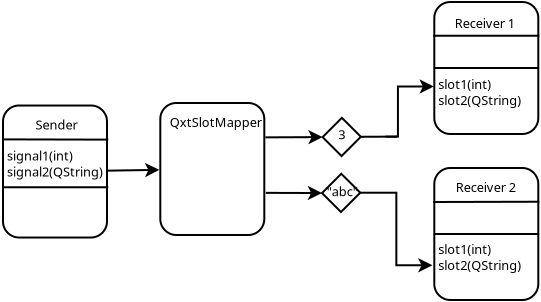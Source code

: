 <?xml version="1.0" encoding="UTF-8"?>
<dia:diagram xmlns:dia="http://www.lysator.liu.se/~alla/dia/">
  <dia:layer name="Background" visible="true">
    <dia:object type="Standard - Box" version="0" id="O0">
      <dia:attribute name="obj_pos">
        <dia:point val="10.25,19"/>
      </dia:attribute>
      <dia:attribute name="obj_bb">
        <dia:rectangle val="10.2,18.95;15.5,25.65"/>
      </dia:attribute>
      <dia:attribute name="elem_corner">
        <dia:point val="10.25,19"/>
      </dia:attribute>
      <dia:attribute name="elem_width">
        <dia:real val="5.2"/>
      </dia:attribute>
      <dia:attribute name="elem_height">
        <dia:real val="6.6"/>
      </dia:attribute>
      <dia:attribute name="show_background">
        <dia:boolean val="true"/>
      </dia:attribute>
      <dia:attribute name="corner_radius">
        <dia:real val="0.8"/>
      </dia:attribute>
    </dia:object>
    <dia:object type="Standard - Text" version="1" id="O1">
      <dia:attribute name="obj_pos">
        <dia:point val="11.875,20.2"/>
      </dia:attribute>
      <dia:attribute name="obj_bb">
        <dia:rectangle val="11.875,19.657;13.945,20.598"/>
      </dia:attribute>
      <dia:attribute name="text">
        <dia:composite type="text">
          <dia:attribute name="string">
            <dia:string>#Sender#</dia:string>
          </dia:attribute>
          <dia:attribute name="font">
            <dia:font family="sans" style="0" name="Helvetica"/>
          </dia:attribute>
          <dia:attribute name="height">
            <dia:real val="0.8"/>
          </dia:attribute>
          <dia:attribute name="pos">
            <dia:point val="11.875,20.2"/>
          </dia:attribute>
          <dia:attribute name="color">
            <dia:color val="#000000"/>
          </dia:attribute>
          <dia:attribute name="alignment">
            <dia:enum val="0"/>
          </dia:attribute>
        </dia:composite>
      </dia:attribute>
      <dia:attribute name="valign">
        <dia:enum val="3"/>
      </dia:attribute>
    </dia:object>
    <dia:object type="Standard - Line" version="0" id="O2">
      <dia:attribute name="obj_pos">
        <dia:point val="10.2,20.694"/>
      </dia:attribute>
      <dia:attribute name="obj_bb">
        <dia:rectangle val="10.149,20.644;15.562,20.756"/>
      </dia:attribute>
      <dia:attribute name="conn_endpoints">
        <dia:point val="10.2,20.694"/>
        <dia:point val="15.512,20.706"/>
      </dia:attribute>
      <dia:attribute name="numcp">
        <dia:int val="1"/>
      </dia:attribute>
    </dia:object>
    <dia:object type="Standard - Text" version="1" id="O3">
      <dia:attribute name="obj_pos">
        <dia:point val="10.45,21.75"/>
      </dia:attribute>
      <dia:attribute name="obj_bb">
        <dia:rectangle val="10.45,21.207;15.203,22.948"/>
      </dia:attribute>
      <dia:attribute name="text">
        <dia:composite type="text">
          <dia:attribute name="string">
            <dia:string>#signal1(int)
signal2(QString)#</dia:string>
          </dia:attribute>
          <dia:attribute name="font">
            <dia:font family="sans" style="0" name="Helvetica"/>
          </dia:attribute>
          <dia:attribute name="height">
            <dia:real val="0.8"/>
          </dia:attribute>
          <dia:attribute name="pos">
            <dia:point val="10.45,21.75"/>
          </dia:attribute>
          <dia:attribute name="color">
            <dia:color val="#000000"/>
          </dia:attribute>
          <dia:attribute name="alignment">
            <dia:enum val="0"/>
          </dia:attribute>
        </dia:composite>
      </dia:attribute>
      <dia:attribute name="valign">
        <dia:enum val="3"/>
      </dia:attribute>
    </dia:object>
    <dia:object type="Standard - Box" version="0" id="O4">
      <dia:attribute name="obj_pos">
        <dia:point val="31.815,13.825"/>
      </dia:attribute>
      <dia:attribute name="obj_bb">
        <dia:rectangle val="31.765,13.775;37.065,20.475"/>
      </dia:attribute>
      <dia:attribute name="elem_corner">
        <dia:point val="31.815,13.825"/>
      </dia:attribute>
      <dia:attribute name="elem_width">
        <dia:real val="5.2"/>
      </dia:attribute>
      <dia:attribute name="elem_height">
        <dia:real val="6.6"/>
      </dia:attribute>
      <dia:attribute name="show_background">
        <dia:boolean val="true"/>
      </dia:attribute>
      <dia:attribute name="corner_radius">
        <dia:real val="0.8"/>
      </dia:attribute>
    </dia:object>
    <dia:object type="Standard - Text" version="1" id="O5">
      <dia:attribute name="obj_pos">
        <dia:point val="32.84,15.125"/>
      </dia:attribute>
      <dia:attribute name="obj_bb">
        <dia:rectangle val="32.84,14.582;35.923,15.523"/>
      </dia:attribute>
      <dia:attribute name="text">
        <dia:composite type="text">
          <dia:attribute name="string">
            <dia:string>#Receiver 1#</dia:string>
          </dia:attribute>
          <dia:attribute name="font">
            <dia:font family="sans" style="0" name="Helvetica"/>
          </dia:attribute>
          <dia:attribute name="height">
            <dia:real val="0.8"/>
          </dia:attribute>
          <dia:attribute name="pos">
            <dia:point val="32.84,15.125"/>
          </dia:attribute>
          <dia:attribute name="color">
            <dia:color val="#000000"/>
          </dia:attribute>
          <dia:attribute name="alignment">
            <dia:enum val="0"/>
          </dia:attribute>
        </dia:composite>
      </dia:attribute>
      <dia:attribute name="valign">
        <dia:enum val="3"/>
      </dia:attribute>
    </dia:object>
    <dia:object type="Standard - Line" version="0" id="O6">
      <dia:attribute name="obj_pos">
        <dia:point val="31.753,15.512"/>
      </dia:attribute>
      <dia:attribute name="obj_bb">
        <dia:rectangle val="31.703,15.463;37.116,15.562"/>
      </dia:attribute>
      <dia:attribute name="conn_endpoints">
        <dia:point val="31.753,15.512"/>
        <dia:point val="37.066,15.512"/>
      </dia:attribute>
      <dia:attribute name="numcp">
        <dia:int val="1"/>
      </dia:attribute>
    </dia:object>
    <dia:object type="Standard - Text" version="1" id="O7">
      <dia:attribute name="obj_pos">
        <dia:point val="32.015,18.175"/>
      </dia:attribute>
      <dia:attribute name="obj_bb">
        <dia:rectangle val="32.015,17.633;36.093,19.372"/>
      </dia:attribute>
      <dia:attribute name="text">
        <dia:composite type="text">
          <dia:attribute name="string">
            <dia:string>#slot1(int)
slot2(QString)#</dia:string>
          </dia:attribute>
          <dia:attribute name="font">
            <dia:font family="sans" style="0" name="Helvetica"/>
          </dia:attribute>
          <dia:attribute name="height">
            <dia:real val="0.8"/>
          </dia:attribute>
          <dia:attribute name="pos">
            <dia:point val="32.015,18.175"/>
          </dia:attribute>
          <dia:attribute name="color">
            <dia:color val="#000000"/>
          </dia:attribute>
          <dia:attribute name="alignment">
            <dia:enum val="0"/>
          </dia:attribute>
        </dia:composite>
      </dia:attribute>
      <dia:attribute name="valign">
        <dia:enum val="3"/>
      </dia:attribute>
    </dia:object>
    <dia:object type="Standard - Line" version="0" id="O8">
      <dia:attribute name="obj_pos">
        <dia:point val="10.2,23.087"/>
      </dia:attribute>
      <dia:attribute name="obj_bb">
        <dia:rectangle val="10.15,23.038;15.562,23.137"/>
      </dia:attribute>
      <dia:attribute name="conn_endpoints">
        <dia:point val="10.2,23.087"/>
        <dia:point val="15.512,23.087"/>
      </dia:attribute>
      <dia:attribute name="numcp">
        <dia:int val="1"/>
      </dia:attribute>
    </dia:object>
    <dia:object type="Standard - Line" version="0" id="O9">
      <dia:attribute name="obj_pos">
        <dia:point val="31.815,17.125"/>
      </dia:attribute>
      <dia:attribute name="obj_bb">
        <dia:rectangle val="31.765,17.075;37.065,17.175"/>
      </dia:attribute>
      <dia:attribute name="conn_endpoints">
        <dia:point val="31.815,17.125"/>
        <dia:point val="37.015,17.125"/>
      </dia:attribute>
      <dia:attribute name="numcp">
        <dia:int val="1"/>
      </dia:attribute>
      <dia:connections>
        <dia:connection handle="0" to="O4" connection="3"/>
        <dia:connection handle="1" to="O4" connection="4"/>
      </dia:connections>
    </dia:object>
    <dia:object type="Standard - Box" version="0" id="O10">
      <dia:attribute name="obj_pos">
        <dia:point val="31.815,22.125"/>
      </dia:attribute>
      <dia:attribute name="obj_bb">
        <dia:rectangle val="31.765,22.075;37.065,28.775"/>
      </dia:attribute>
      <dia:attribute name="elem_corner">
        <dia:point val="31.815,22.125"/>
      </dia:attribute>
      <dia:attribute name="elem_width">
        <dia:real val="5.2"/>
      </dia:attribute>
      <dia:attribute name="elem_height">
        <dia:real val="6.6"/>
      </dia:attribute>
      <dia:attribute name="show_background">
        <dia:boolean val="true"/>
      </dia:attribute>
      <dia:attribute name="corner_radius">
        <dia:real val="0.8"/>
      </dia:attribute>
    </dia:object>
    <dia:object type="Standard - Text" version="1" id="O11">
      <dia:attribute name="obj_pos">
        <dia:point val="32.89,23.325"/>
      </dia:attribute>
      <dia:attribute name="obj_bb">
        <dia:rectangle val="32.89,22.782;35.973,23.723"/>
      </dia:attribute>
      <dia:attribute name="text">
        <dia:composite type="text">
          <dia:attribute name="string">
            <dia:string>#Receiver 2#</dia:string>
          </dia:attribute>
          <dia:attribute name="font">
            <dia:font family="sans" style="0" name="Helvetica"/>
          </dia:attribute>
          <dia:attribute name="height">
            <dia:real val="0.8"/>
          </dia:attribute>
          <dia:attribute name="pos">
            <dia:point val="32.89,23.325"/>
          </dia:attribute>
          <dia:attribute name="color">
            <dia:color val="#000000"/>
          </dia:attribute>
          <dia:attribute name="alignment">
            <dia:enum val="0"/>
          </dia:attribute>
        </dia:composite>
      </dia:attribute>
      <dia:attribute name="valign">
        <dia:enum val="3"/>
      </dia:attribute>
    </dia:object>
    <dia:object type="Standard - Line" version="0" id="O12">
      <dia:attribute name="obj_pos">
        <dia:point val="31.753,23.825"/>
      </dia:attribute>
      <dia:attribute name="obj_bb">
        <dia:rectangle val="31.703,23.762;37.116,23.875"/>
      </dia:attribute>
      <dia:attribute name="conn_endpoints">
        <dia:point val="31.753,23.825"/>
        <dia:point val="37.066,23.812"/>
      </dia:attribute>
      <dia:attribute name="numcp">
        <dia:int val="1"/>
      </dia:attribute>
    </dia:object>
    <dia:object type="Standard - Text" version="1" id="O13">
      <dia:attribute name="obj_pos">
        <dia:point val="32.015,26.425"/>
      </dia:attribute>
      <dia:attribute name="obj_bb">
        <dia:rectangle val="32.015,25.883;36.093,27.622"/>
      </dia:attribute>
      <dia:attribute name="text">
        <dia:composite type="text">
          <dia:attribute name="string">
            <dia:string>#slot1(int)
slot2(QString)#</dia:string>
          </dia:attribute>
          <dia:attribute name="font">
            <dia:font family="sans" style="0" name="Helvetica"/>
          </dia:attribute>
          <dia:attribute name="height">
            <dia:real val="0.8"/>
          </dia:attribute>
          <dia:attribute name="pos">
            <dia:point val="32.015,26.425"/>
          </dia:attribute>
          <dia:attribute name="color">
            <dia:color val="#000000"/>
          </dia:attribute>
          <dia:attribute name="alignment">
            <dia:enum val="0"/>
          </dia:attribute>
        </dia:composite>
      </dia:attribute>
      <dia:attribute name="valign">
        <dia:enum val="3"/>
      </dia:attribute>
    </dia:object>
    <dia:object type="Standard - Line" version="0" id="O14">
      <dia:attribute name="obj_pos">
        <dia:point val="31.815,25.425"/>
      </dia:attribute>
      <dia:attribute name="obj_bb">
        <dia:rectangle val="31.765,25.375;37.065,25.475"/>
      </dia:attribute>
      <dia:attribute name="conn_endpoints">
        <dia:point val="31.815,25.425"/>
        <dia:point val="37.015,25.425"/>
      </dia:attribute>
      <dia:attribute name="numcp">
        <dia:int val="1"/>
      </dia:attribute>
      <dia:connections>
        <dia:connection handle="0" to="O10" connection="3"/>
        <dia:connection handle="1" to="O10" connection="4"/>
      </dia:connections>
    </dia:object>
    <dia:object type="Standard - Box" version="0" id="O15">
      <dia:attribute name="obj_pos">
        <dia:point val="18.115,18.875"/>
      </dia:attribute>
      <dia:attribute name="obj_bb">
        <dia:rectangle val="18.065,18.825;23.365,25.525"/>
      </dia:attribute>
      <dia:attribute name="elem_corner">
        <dia:point val="18.115,18.875"/>
      </dia:attribute>
      <dia:attribute name="elem_width">
        <dia:real val="5.2"/>
      </dia:attribute>
      <dia:attribute name="elem_height">
        <dia:real val="6.6"/>
      </dia:attribute>
      <dia:attribute name="show_background">
        <dia:boolean val="true"/>
      </dia:attribute>
      <dia:attribute name="corner_radius">
        <dia:real val="0.8"/>
      </dia:attribute>
    </dia:object>
    <dia:object type="Standard - Text" version="1" id="O16">
      <dia:attribute name="obj_pos">
        <dia:point val="18.59,20.075"/>
      </dia:attribute>
      <dia:attribute name="obj_bb">
        <dia:rectangle val="18.59,19.532;22.94,20.473"/>
      </dia:attribute>
      <dia:attribute name="text">
        <dia:composite type="text">
          <dia:attribute name="string">
            <dia:string>#QxtSlotMapper#</dia:string>
          </dia:attribute>
          <dia:attribute name="font">
            <dia:font family="sans" style="0" name="Helvetica"/>
          </dia:attribute>
          <dia:attribute name="height">
            <dia:real val="0.8"/>
          </dia:attribute>
          <dia:attribute name="pos">
            <dia:point val="18.59,20.075"/>
          </dia:attribute>
          <dia:attribute name="color">
            <dia:color val="#000000"/>
          </dia:attribute>
          <dia:attribute name="alignment">
            <dia:enum val="0"/>
          </dia:attribute>
        </dia:composite>
      </dia:attribute>
      <dia:attribute name="valign">
        <dia:enum val="3"/>
      </dia:attribute>
    </dia:object>
    <dia:object type="Standard - Line" version="0" id="O17">
      <dia:attribute name="obj_pos">
        <dia:point val="15.5,22.258"/>
      </dia:attribute>
      <dia:attribute name="obj_bb">
        <dia:rectangle val="15.45,21.716;18.123,22.718"/>
      </dia:attribute>
      <dia:attribute name="conn_endpoints">
        <dia:point val="15.5,22.258"/>
        <dia:point val="18.065,22.217"/>
      </dia:attribute>
      <dia:attribute name="numcp">
        <dia:int val="1"/>
      </dia:attribute>
      <dia:attribute name="end_arrow">
        <dia:enum val="22"/>
      </dia:attribute>
      <dia:attribute name="end_arrow_length">
        <dia:real val="0.5"/>
      </dia:attribute>
      <dia:attribute name="end_arrow_width">
        <dia:real val="0.5"/>
      </dia:attribute>
      <dia:connections>
        <dia:connection handle="0" to="O0" connection="8"/>
        <dia:connection handle="1" to="O15" connection="8"/>
      </dia:connections>
    </dia:object>
    <dia:object type="Standard - Polygon" version="0" id="O18">
      <dia:attribute name="obj_pos">
        <dia:point val="26.229,20.58"/>
      </dia:attribute>
      <dia:attribute name="obj_bb">
        <dia:rectangle val="26.159,19.545;28.212,21.598"/>
      </dia:attribute>
      <dia:attribute name="poly_points">
        <dia:point val="26.229,20.58"/>
        <dia:point val="27.193,19.616"/>
        <dia:point val="28.141,20.564"/>
        <dia:point val="27.177,21.528"/>
      </dia:attribute>
      <dia:attribute name="show_background">
        <dia:boolean val="true"/>
      </dia:attribute>
    </dia:object>
    <dia:object type="Standard - Text" version="1" id="O19">
      <dia:attribute name="obj_pos">
        <dia:point val="27.015,20.693"/>
      </dia:attribute>
      <dia:attribute name="obj_bb">
        <dia:rectangle val="27.015,20.15;27.384,21.09"/>
      </dia:attribute>
      <dia:attribute name="text">
        <dia:composite type="text">
          <dia:attribute name="string">
            <dia:string>#3#</dia:string>
          </dia:attribute>
          <dia:attribute name="font">
            <dia:font family="sans" style="0" name="Helvetica"/>
          </dia:attribute>
          <dia:attribute name="height">
            <dia:real val="0.8"/>
          </dia:attribute>
          <dia:attribute name="pos">
            <dia:point val="27.015,20.693"/>
          </dia:attribute>
          <dia:attribute name="color">
            <dia:color val="#000000"/>
          </dia:attribute>
          <dia:attribute name="alignment">
            <dia:enum val="0"/>
          </dia:attribute>
        </dia:composite>
      </dia:attribute>
      <dia:attribute name="valign">
        <dia:enum val="3"/>
      </dia:attribute>
    </dia:object>
    <dia:object type="Standard - Polygon" version="0" id="O20">
      <dia:attribute name="obj_pos">
        <dia:point val="26.2,23.377"/>
      </dia:attribute>
      <dia:attribute name="obj_bb">
        <dia:rectangle val="26.13,22.343;28.183,24.396"/>
      </dia:attribute>
      <dia:attribute name="poly_points">
        <dia:point val="26.2,23.377"/>
        <dia:point val="27.164,22.413"/>
        <dia:point val="28.112,23.361"/>
        <dia:point val="27.148,24.325"/>
      </dia:attribute>
      <dia:attribute name="show_background">
        <dia:boolean val="true"/>
      </dia:attribute>
    </dia:object>
    <dia:object type="Standard - Text" version="1" id="O21">
      <dia:attribute name="obj_pos">
        <dia:point val="26.435,23.54"/>
      </dia:attribute>
      <dia:attribute name="obj_bb">
        <dia:rectangle val="26.435,22.998;28.018,23.938"/>
      </dia:attribute>
      <dia:attribute name="text">
        <dia:composite type="text">
          <dia:attribute name="string">
            <dia:string>#"abc"#</dia:string>
          </dia:attribute>
          <dia:attribute name="font">
            <dia:font family="sans" style="0" name="Helvetica"/>
          </dia:attribute>
          <dia:attribute name="height">
            <dia:real val="0.8"/>
          </dia:attribute>
          <dia:attribute name="pos">
            <dia:point val="26.435,23.54"/>
          </dia:attribute>
          <dia:attribute name="color">
            <dia:color val="#000000"/>
          </dia:attribute>
          <dia:attribute name="alignment">
            <dia:enum val="0"/>
          </dia:attribute>
        </dia:composite>
      </dia:attribute>
      <dia:attribute name="valign">
        <dia:enum val="3"/>
      </dia:attribute>
    </dia:object>
    <dia:object type="Standard - Line" version="0" id="O22">
      <dia:attribute name="obj_pos">
        <dia:point val="23.368,20.593"/>
      </dia:attribute>
      <dia:attribute name="obj_bb">
        <dia:rectangle val="23.318,20.079;26.282,21.08"/>
      </dia:attribute>
      <dia:attribute name="conn_endpoints">
        <dia:point val="23.368,20.593"/>
        <dia:point val="26.229,20.58"/>
      </dia:attribute>
      <dia:attribute name="numcp">
        <dia:int val="1"/>
      </dia:attribute>
      <dia:attribute name="end_arrow">
        <dia:enum val="22"/>
      </dia:attribute>
      <dia:attribute name="end_arrow_length">
        <dia:real val="0.5"/>
      </dia:attribute>
      <dia:attribute name="end_arrow_width">
        <dia:real val="0.5"/>
      </dia:attribute>
      <dia:connections>
        <dia:connection handle="1" to="O18" connection="0"/>
      </dia:connections>
    </dia:object>
    <dia:object type="Standard - Line" version="0" id="O23">
      <dia:attribute name="obj_pos">
        <dia:point val="23.393,23.368"/>
      </dia:attribute>
      <dia:attribute name="obj_bb">
        <dia:rectangle val="23.343,22.877;26.252,23.877"/>
      </dia:attribute>
      <dia:attribute name="conn_endpoints">
        <dia:point val="23.393,23.368"/>
        <dia:point val="26.2,23.377"/>
      </dia:attribute>
      <dia:attribute name="numcp">
        <dia:int val="1"/>
      </dia:attribute>
      <dia:attribute name="end_arrow">
        <dia:enum val="22"/>
      </dia:attribute>
      <dia:attribute name="end_arrow_length">
        <dia:real val="0.5"/>
      </dia:attribute>
      <dia:attribute name="end_arrow_width">
        <dia:real val="0.5"/>
      </dia:attribute>
      <dia:connections>
        <dia:connection handle="1" to="O20" connection="0"/>
      </dia:connections>
    </dia:object>
    <dia:object type="Standard - ZigZagLine" version="1" id="O24">
      <dia:attribute name="obj_pos">
        <dia:point val="28.112,23.361"/>
      </dia:attribute>
      <dia:attribute name="obj_bb">
        <dia:rectangle val="28.062,23.311;31.772,27.488"/>
      </dia:attribute>
      <dia:attribute name="orth_points">
        <dia:point val="28.112,23.361"/>
        <dia:point val="29.917,23.361"/>
        <dia:point val="29.917,26.988"/>
        <dia:point val="31.722,26.988"/>
      </dia:attribute>
      <dia:attribute name="orth_orient">
        <dia:enum val="0"/>
        <dia:enum val="1"/>
        <dia:enum val="0"/>
      </dia:attribute>
      <dia:attribute name="autorouting">
        <dia:boolean val="true"/>
      </dia:attribute>
      <dia:attribute name="end_arrow">
        <dia:enum val="22"/>
      </dia:attribute>
      <dia:attribute name="end_arrow_length">
        <dia:real val="0.5"/>
      </dia:attribute>
      <dia:attribute name="end_arrow_width">
        <dia:real val="0.5"/>
      </dia:attribute>
      <dia:connections>
        <dia:connection handle="0" to="O20" connection="4"/>
      </dia:connections>
    </dia:object>
    <dia:object type="Standard - ZigZagLine" version="1" id="O25">
      <dia:attribute name="obj_pos">
        <dia:point val="29.372,20.556"/>
      </dia:attribute>
      <dia:attribute name="obj_bb">
        <dia:rectangle val="29.322,17.55;31.84,20.606"/>
      </dia:attribute>
      <dia:attribute name="orth_points">
        <dia:point val="29.372,20.556"/>
        <dia:point val="29.997,20.556"/>
        <dia:point val="29.997,18.05"/>
        <dia:point val="31.79,18.05"/>
      </dia:attribute>
      <dia:attribute name="orth_orient">
        <dia:enum val="0"/>
        <dia:enum val="1"/>
        <dia:enum val="0"/>
      </dia:attribute>
      <dia:attribute name="autorouting">
        <dia:boolean val="false"/>
      </dia:attribute>
      <dia:attribute name="end_arrow">
        <dia:enum val="22"/>
      </dia:attribute>
      <dia:attribute name="end_arrow_length">
        <dia:real val="0.5"/>
      </dia:attribute>
      <dia:attribute name="end_arrow_width">
        <dia:real val="0.5"/>
      </dia:attribute>
    </dia:object>
    <dia:object type="Standard - Line" version="0" id="O26">
      <dia:attribute name="obj_pos">
        <dia:point val="28.141,20.564"/>
      </dia:attribute>
      <dia:attribute name="obj_bb">
        <dia:rectangle val="28.091,20.506;30.022,20.614"/>
      </dia:attribute>
      <dia:attribute name="conn_endpoints">
        <dia:point val="28.141,20.564"/>
        <dia:point val="29.972,20.556"/>
      </dia:attribute>
      <dia:attribute name="numcp">
        <dia:int val="1"/>
      </dia:attribute>
      <dia:connections>
        <dia:connection handle="0" to="O18" connection="4"/>
      </dia:connections>
    </dia:object>
  </dia:layer>
</dia:diagram>
